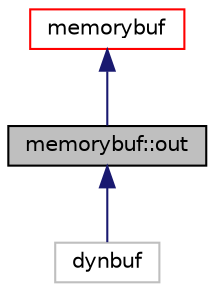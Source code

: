 digraph "memorybuf::out"
{
  bgcolor="transparent";
  edge [fontname="Helvetica",fontsize="10",labelfontname="Helvetica",labelfontsize="10"];
  node [fontname="Helvetica",fontsize="10",shape=record];
  Node1 [label="memorybuf::out",height=0.2,width=0.4,color="black", fillcolor="grey75", style="filled" fontcolor="black"];
  Node2 -> Node1 [dir="back",color="midnightblue",fontsize="10",style="solid",fontname="Helvetica"];
  Node2 [label="memorybuf",height=0.2,width=0.4,color="red",URL="$classFoam_1_1memorybuf.html",tooltip="A streambuf for memory. "];
  Node1 -> Node3 [dir="back",color="midnightblue",fontsize="10",style="solid",fontname="Helvetica"];
  Node3 [label="dynbuf",height=0.2,width=0.4,color="grey75",tooltip="A streambuf adapter with resizing similar to DynamicList. "];
}
